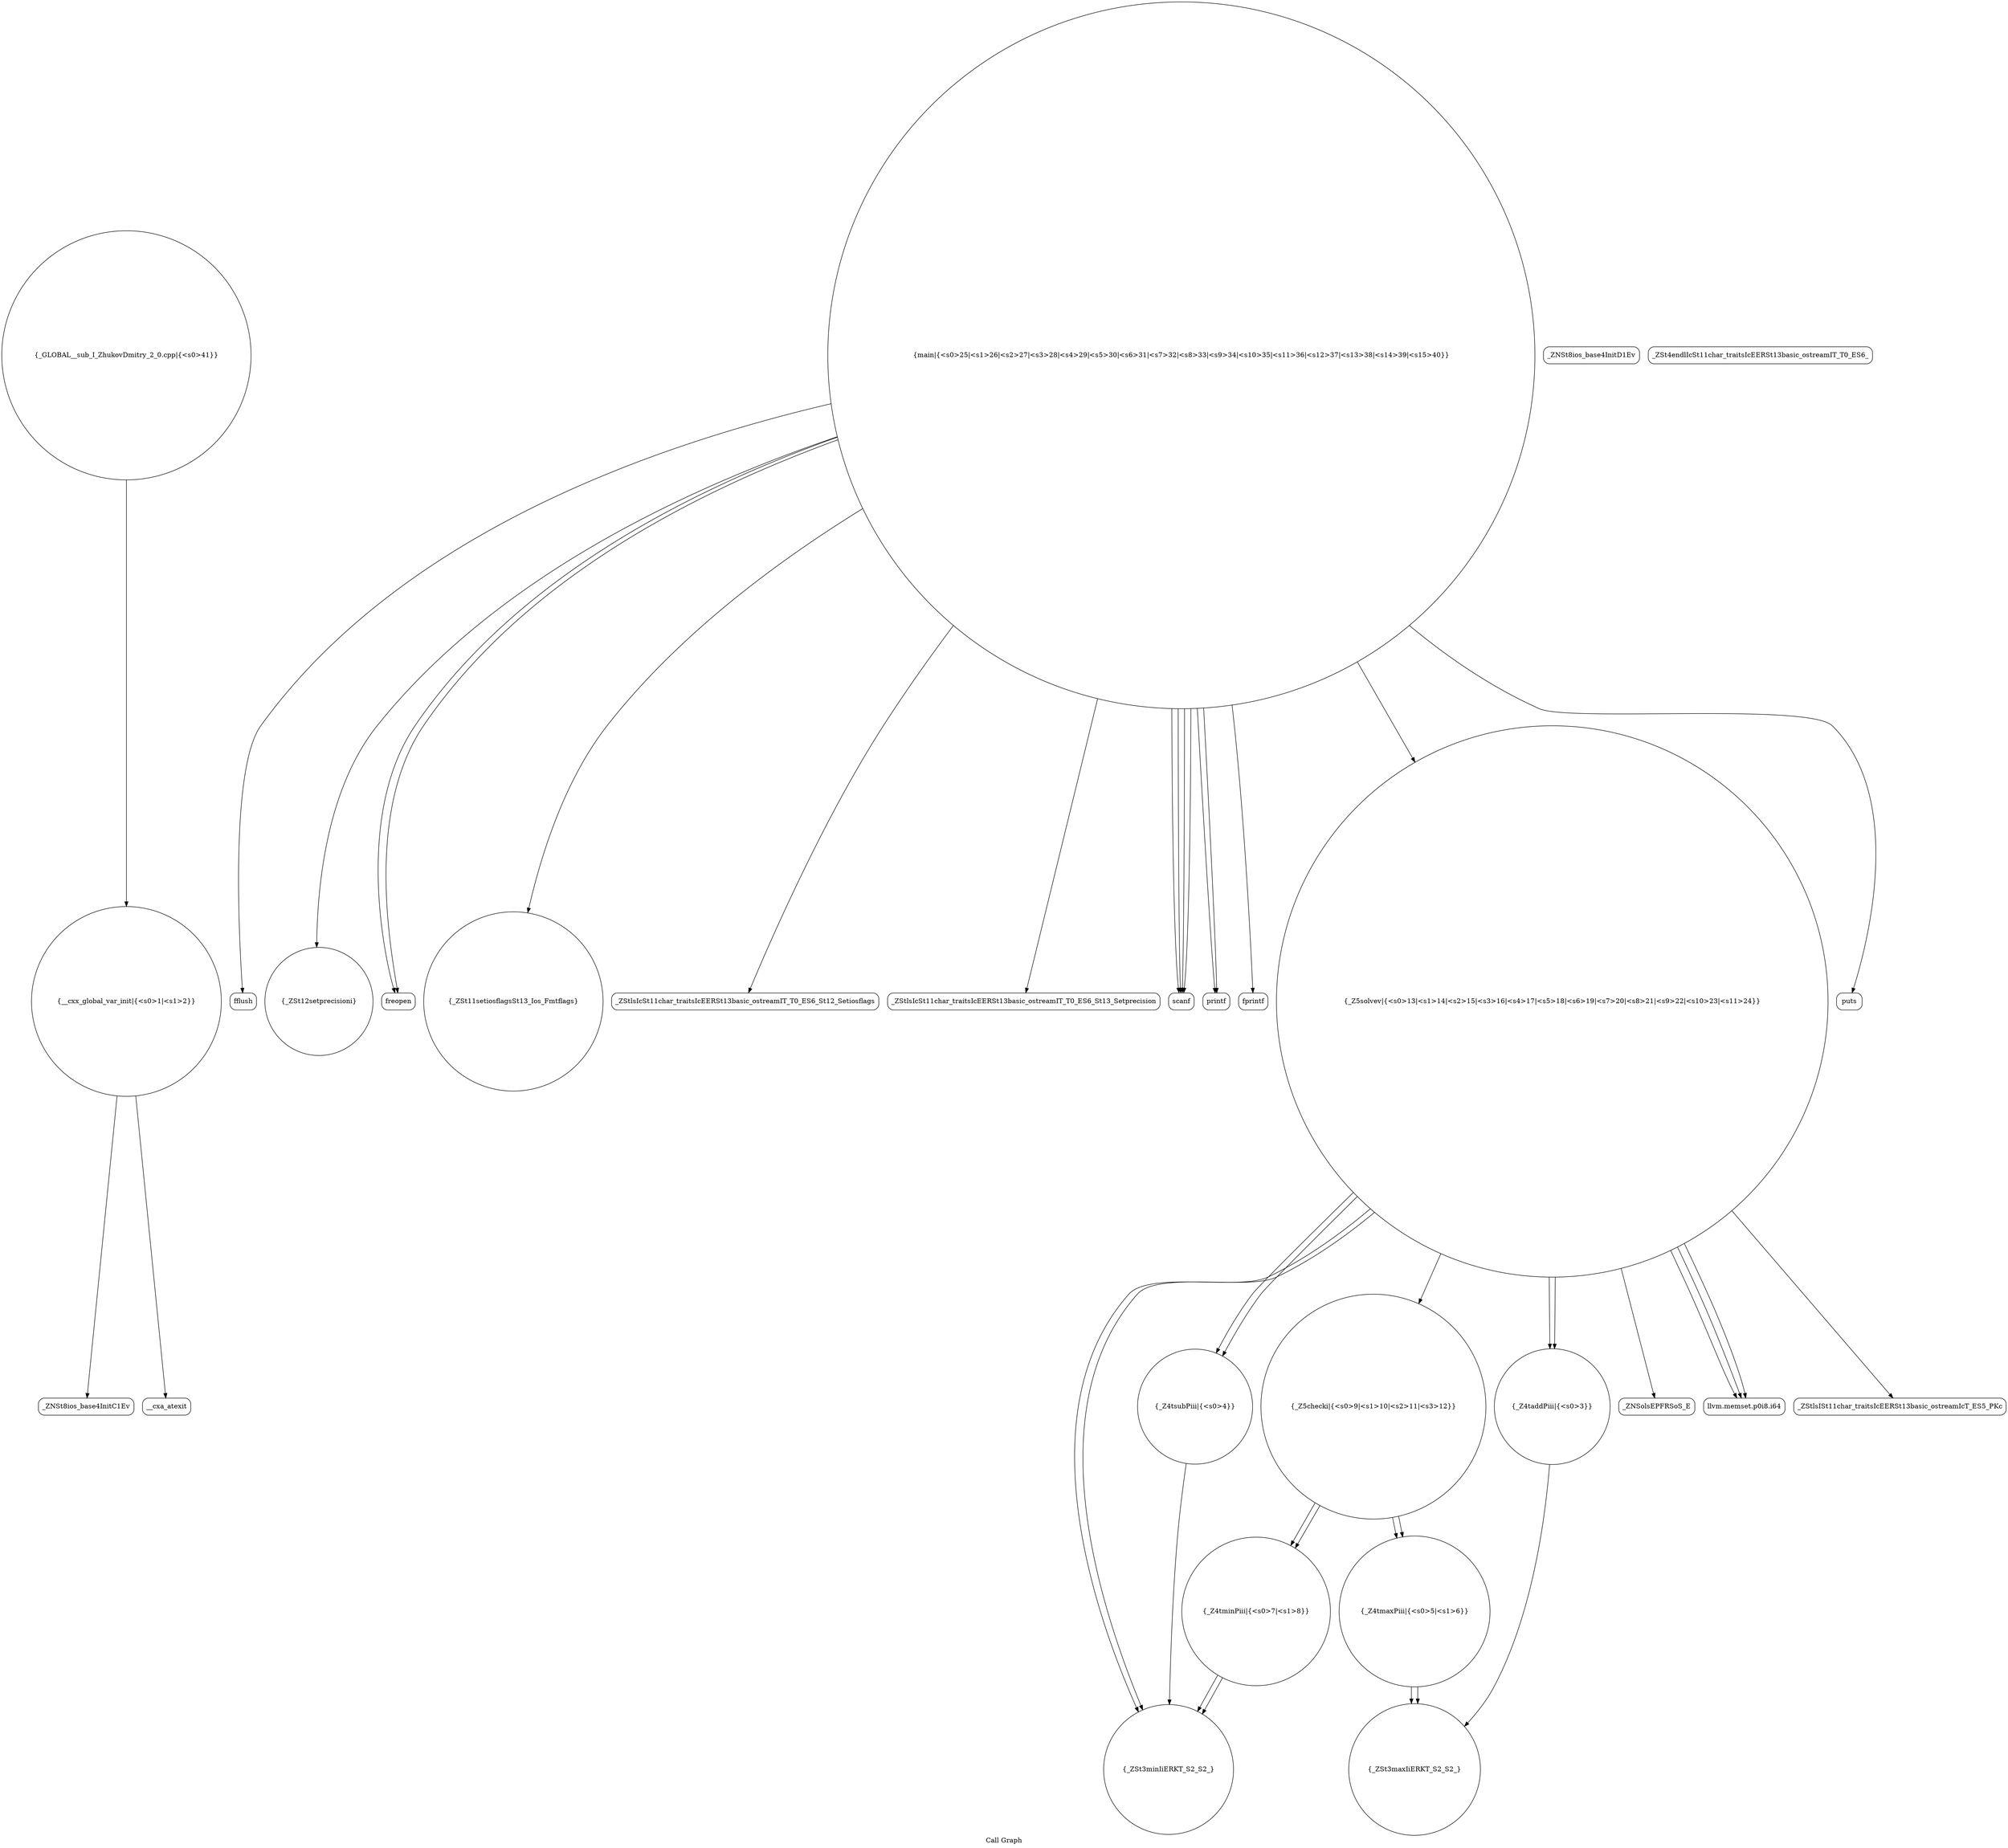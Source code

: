 digraph "Call Graph" {
	label="Call Graph";

	Node0x55a5d7e5e140 [shape=record,shape=circle,label="{__cxx_global_var_init|{<s0>1|<s1>2}}"];
	Node0x55a5d7e5e140:s0 -> Node0x55a5d7f04ed0[color=black];
	Node0x55a5d7e5e140:s1 -> Node0x55a5d7f04fd0[color=black];
	Node0x55a5d7f05b50 [shape=record,shape=Mrecord,label="{fflush}"];
	Node0x55a5d7f051d0 [shape=record,shape=circle,label="{_ZSt3minIiERKT_S2_S2_}"];
	Node0x55a5d7f05550 [shape=record,shape=Mrecord,label="{_ZNSolsEPFRSoS_E}"];
	Node0x55a5d7f058d0 [shape=record,shape=circle,label="{_ZSt12setprecisioni}"];
	Node0x55a5d7f04f50 [shape=record,shape=Mrecord,label="{_ZNSt8ios_base4InitD1Ev}"];
	Node0x55a5d7f052d0 [shape=record,shape=circle,label="{_Z4tminPiii|{<s0>7|<s1>8}}"];
	Node0x55a5d7f052d0:s0 -> Node0x55a5d7f051d0[color=black];
	Node0x55a5d7f052d0:s1 -> Node0x55a5d7f051d0[color=black];
	Node0x55a5d7f05650 [shape=record,shape=circle,label="{main|{<s0>25|<s1>26|<s2>27|<s3>28|<s4>29|<s5>30|<s6>31|<s7>32|<s8>33|<s9>34|<s10>35|<s11>36|<s12>37|<s13>38|<s14>39|<s15>40}}"];
	Node0x55a5d7f05650:s0 -> Node0x55a5d7f056d0[color=black];
	Node0x55a5d7f05650:s1 -> Node0x55a5d7f056d0[color=black];
	Node0x55a5d7f05650:s2 -> Node0x55a5d7f05850[color=black];
	Node0x55a5d7f05650:s3 -> Node0x55a5d7f057d0[color=black];
	Node0x55a5d7f05650:s4 -> Node0x55a5d7f058d0[color=black];
	Node0x55a5d7f05650:s5 -> Node0x55a5d7f05750[color=black];
	Node0x55a5d7f05650:s6 -> Node0x55a5d7f05950[color=black];
	Node0x55a5d7f05650:s7 -> Node0x55a5d7f059d0[color=black];
	Node0x55a5d7f05650:s8 -> Node0x55a5d7f05a50[color=black];
	Node0x55a5d7f05650:s9 -> Node0x55a5d7f05950[color=black];
	Node0x55a5d7f05650:s10 -> Node0x55a5d7f05950[color=black];
	Node0x55a5d7f05650:s11 -> Node0x55a5d7f05950[color=black];
	Node0x55a5d7f05650:s12 -> Node0x55a5d7f053d0[color=black];
	Node0x55a5d7f05650:s13 -> Node0x55a5d7f059d0[color=black];
	Node0x55a5d7f05650:s14 -> Node0x55a5d7f05ad0[color=black];
	Node0x55a5d7f05650:s15 -> Node0x55a5d7f05b50[color=black];
	Node0x55a5d7f059d0 [shape=record,shape=Mrecord,label="{printf}"];
	Node0x55a5d7f05050 [shape=record,shape=circle,label="{_Z4taddPiii|{<s0>3}}"];
	Node0x55a5d7f05050:s0 -> Node0x55a5d7f050d0[color=black];
	Node0x55a5d7f053d0 [shape=record,shape=circle,label="{_Z5solvev|{<s0>13|<s1>14|<s2>15|<s3>16|<s4>17|<s5>18|<s6>19|<s7>20|<s8>21|<s9>22|<s10>23|<s11>24}}"];
	Node0x55a5d7f053d0:s0 -> Node0x55a5d7f05450[color=black];
	Node0x55a5d7f053d0:s1 -> Node0x55a5d7f05450[color=black];
	Node0x55a5d7f053d0:s2 -> Node0x55a5d7f05450[color=black];
	Node0x55a5d7f053d0:s3 -> Node0x55a5d7f051d0[color=black];
	Node0x55a5d7f053d0:s4 -> Node0x55a5d7f051d0[color=black];
	Node0x55a5d7f053d0:s5 -> Node0x55a5d7f05350[color=black];
	Node0x55a5d7f053d0:s6 -> Node0x55a5d7f05050[color=black];
	Node0x55a5d7f053d0:s7 -> Node0x55a5d7f05050[color=black];
	Node0x55a5d7f053d0:s8 -> Node0x55a5d7f05150[color=black];
	Node0x55a5d7f053d0:s9 -> Node0x55a5d7f05150[color=black];
	Node0x55a5d7f053d0:s10 -> Node0x55a5d7f054d0[color=black];
	Node0x55a5d7f053d0:s11 -> Node0x55a5d7f05550[color=black];
	Node0x55a5d7f05750 [shape=record,shape=Mrecord,label="{_ZStlsIcSt11char_traitsIcEERSt13basic_ostreamIT_T0_ES6_St13_Setprecision}"];
	Node0x55a5d7f05ad0 [shape=record,shape=Mrecord,label="{puts}"];
	Node0x55a5d7f05150 [shape=record,shape=circle,label="{_Z4tsubPiii|{<s0>4}}"];
	Node0x55a5d7f05150:s0 -> Node0x55a5d7f051d0[color=black];
	Node0x55a5d7f054d0 [shape=record,shape=Mrecord,label="{_ZStlsISt11char_traitsIcEERSt13basic_ostreamIcT_ES5_PKc}"];
	Node0x55a5d7f05850 [shape=record,shape=circle,label="{_ZSt11setiosflagsSt13_Ios_Fmtflags}"];
	Node0x55a5d7f04ed0 [shape=record,shape=Mrecord,label="{_ZNSt8ios_base4InitC1Ev}"];
	Node0x55a5d7f05bd0 [shape=record,shape=circle,label="{_GLOBAL__sub_I_ZhukovDmitry_2_0.cpp|{<s0>41}}"];
	Node0x55a5d7f05bd0:s0 -> Node0x55a5d7e5e140[color=black];
	Node0x55a5d7f05250 [shape=record,shape=circle,label="{_Z4tmaxPiii|{<s0>5|<s1>6}}"];
	Node0x55a5d7f05250:s0 -> Node0x55a5d7f050d0[color=black];
	Node0x55a5d7f05250:s1 -> Node0x55a5d7f050d0[color=black];
	Node0x55a5d7f055d0 [shape=record,shape=Mrecord,label="{_ZSt4endlIcSt11char_traitsIcEERSt13basic_ostreamIT_T0_ES6_}"];
	Node0x55a5d7f05950 [shape=record,shape=Mrecord,label="{scanf}"];
	Node0x55a5d7f04fd0 [shape=record,shape=Mrecord,label="{__cxa_atexit}"];
	Node0x55a5d7f05350 [shape=record,shape=circle,label="{_Z5checki|{<s0>9|<s1>10|<s2>11|<s3>12}}"];
	Node0x55a5d7f05350:s0 -> Node0x55a5d7f05250[color=black];
	Node0x55a5d7f05350:s1 -> Node0x55a5d7f05250[color=black];
	Node0x55a5d7f05350:s2 -> Node0x55a5d7f052d0[color=black];
	Node0x55a5d7f05350:s3 -> Node0x55a5d7f052d0[color=black];
	Node0x55a5d7f056d0 [shape=record,shape=Mrecord,label="{freopen}"];
	Node0x55a5d7f05a50 [shape=record,shape=Mrecord,label="{fprintf}"];
	Node0x55a5d7f050d0 [shape=record,shape=circle,label="{_ZSt3maxIiERKT_S2_S2_}"];
	Node0x55a5d7f05450 [shape=record,shape=Mrecord,label="{llvm.memset.p0i8.i64}"];
	Node0x55a5d7f057d0 [shape=record,shape=Mrecord,label="{_ZStlsIcSt11char_traitsIcEERSt13basic_ostreamIT_T0_ES6_St12_Setiosflags}"];
}
